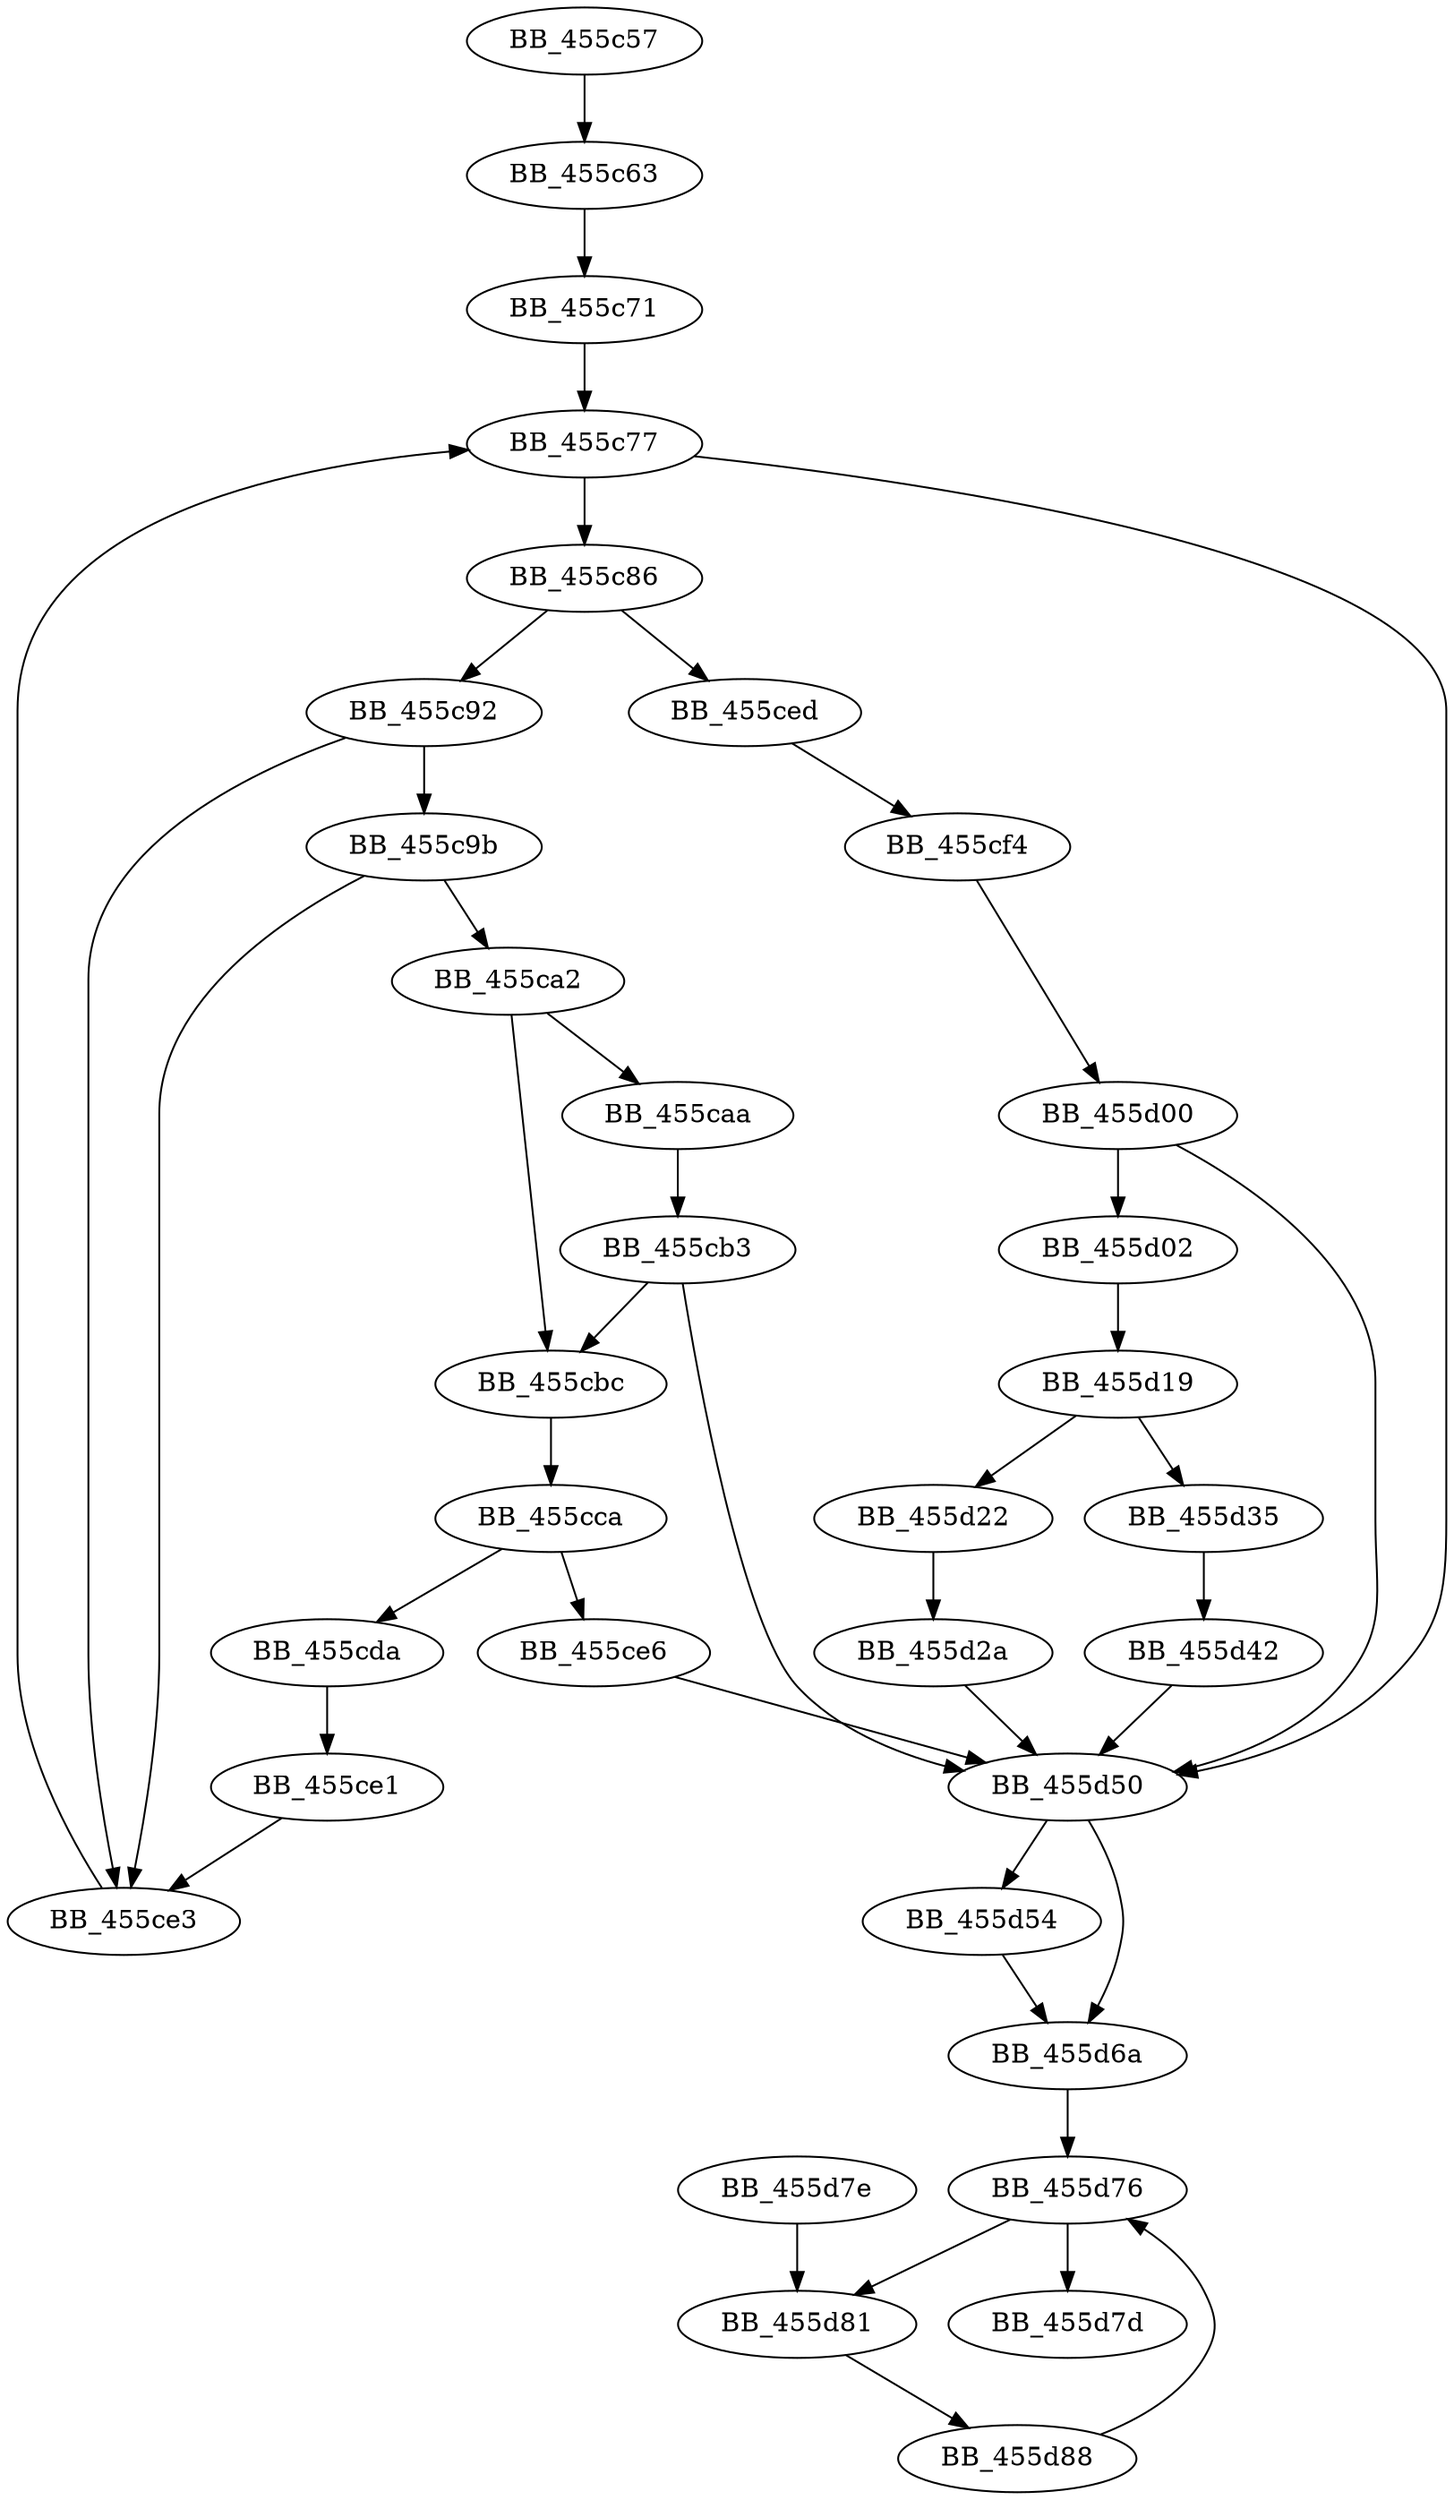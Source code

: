 DiGraph sub_455C57{
BB_455c57->BB_455c63
BB_455c63->BB_455c71
BB_455c71->BB_455c77
BB_455c77->BB_455c86
BB_455c77->BB_455d50
BB_455c86->BB_455c92
BB_455c86->BB_455ced
BB_455c92->BB_455c9b
BB_455c92->BB_455ce3
BB_455c9b->BB_455ca2
BB_455c9b->BB_455ce3
BB_455ca2->BB_455caa
BB_455ca2->BB_455cbc
BB_455caa->BB_455cb3
BB_455cb3->BB_455cbc
BB_455cb3->BB_455d50
BB_455cbc->BB_455cca
BB_455cca->BB_455cda
BB_455cca->BB_455ce6
BB_455cda->BB_455ce1
BB_455ce1->BB_455ce3
BB_455ce3->BB_455c77
BB_455ce6->BB_455d50
BB_455ced->BB_455cf4
BB_455cf4->BB_455d00
BB_455d00->BB_455d02
BB_455d00->BB_455d50
BB_455d02->BB_455d19
BB_455d19->BB_455d22
BB_455d19->BB_455d35
BB_455d22->BB_455d2a
BB_455d2a->BB_455d50
BB_455d35->BB_455d42
BB_455d42->BB_455d50
BB_455d50->BB_455d54
BB_455d50->BB_455d6a
BB_455d54->BB_455d6a
BB_455d6a->BB_455d76
BB_455d76->BB_455d7d
BB_455d76->BB_455d81
BB_455d7e->BB_455d81
BB_455d81->BB_455d88
BB_455d88->BB_455d76
}

